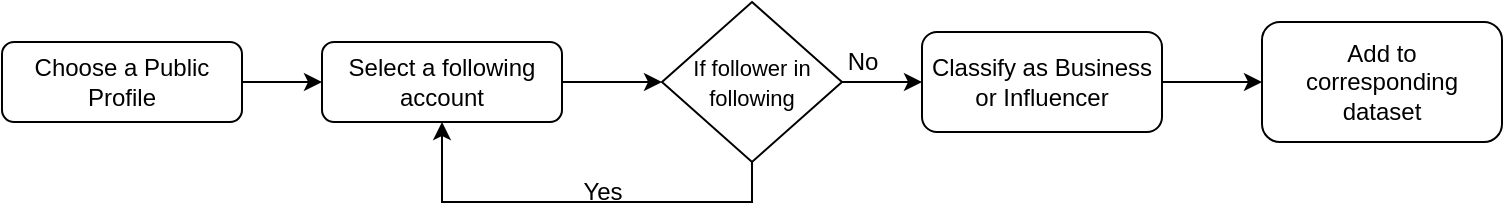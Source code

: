 <mxfile version="21.6.8" type="github">
  <diagram id="C5RBs43oDa-KdzZeNtuy" name="Page-1">
    <mxGraphModel dx="1050" dy="534" grid="1" gridSize="10" guides="1" tooltips="1" connect="1" arrows="1" fold="1" page="1" pageScale="1" pageWidth="827" pageHeight="1169" math="0" shadow="0">
      <root>
        <mxCell id="WIyWlLk6GJQsqaUBKTNV-0" />
        <mxCell id="WIyWlLk6GJQsqaUBKTNV-1" parent="WIyWlLk6GJQsqaUBKTNV-0" />
        <mxCell id="88bLsYMCCJMr_hgB6Jix-12" value="" style="edgeStyle=orthogonalEdgeStyle;rounded=0;orthogonalLoop=1;jettySize=auto;html=1;" parent="WIyWlLk6GJQsqaUBKTNV-1" source="WIyWlLk6GJQsqaUBKTNV-3" target="WIyWlLk6GJQsqaUBKTNV-7" edge="1">
          <mxGeometry relative="1" as="geometry" />
        </mxCell>
        <mxCell id="WIyWlLk6GJQsqaUBKTNV-3" value="Choose a Public Profile" style="rounded=1;whiteSpace=wrap;html=1;fontSize=12;glass=0;strokeWidth=1;shadow=0;" parent="WIyWlLk6GJQsqaUBKTNV-1" vertex="1">
          <mxGeometry x="90" y="40" width="120" height="40" as="geometry" />
        </mxCell>
        <mxCell id="88bLsYMCCJMr_hgB6Jix-13" value="" style="edgeStyle=orthogonalEdgeStyle;rounded=0;orthogonalLoop=1;jettySize=auto;html=1;" parent="WIyWlLk6GJQsqaUBKTNV-1" source="WIyWlLk6GJQsqaUBKTNV-7" target="88bLsYMCCJMr_hgB6Jix-2" edge="1">
          <mxGeometry relative="1" as="geometry" />
        </mxCell>
        <mxCell id="WIyWlLk6GJQsqaUBKTNV-7" value="Select a following account" style="rounded=1;whiteSpace=wrap;html=1;fontSize=12;glass=0;strokeWidth=1;shadow=0;" parent="WIyWlLk6GJQsqaUBKTNV-1" vertex="1">
          <mxGeometry x="250" y="40" width="120" height="40" as="geometry" />
        </mxCell>
        <mxCell id="88bLsYMCCJMr_hgB6Jix-15" style="edgeStyle=orthogonalEdgeStyle;rounded=0;orthogonalLoop=1;jettySize=auto;html=1;exitX=0.5;exitY=1;exitDx=0;exitDy=0;" parent="WIyWlLk6GJQsqaUBKTNV-1" source="88bLsYMCCJMr_hgB6Jix-2" target="WIyWlLk6GJQsqaUBKTNV-7" edge="1">
          <mxGeometry relative="1" as="geometry">
            <mxPoint x="420" y="130" as="sourcePoint" />
            <mxPoint x="302.32" y="152.32" as="targetPoint" />
            <Array as="points">
              <mxPoint x="465" y="120" />
              <mxPoint x="310" y="120" />
            </Array>
          </mxGeometry>
        </mxCell>
        <mxCell id="88bLsYMCCJMr_hgB6Jix-16" value="" style="edgeStyle=orthogonalEdgeStyle;rounded=0;orthogonalLoop=1;jettySize=auto;html=1;" parent="WIyWlLk6GJQsqaUBKTNV-1" source="88bLsYMCCJMr_hgB6Jix-2" target="88bLsYMCCJMr_hgB6Jix-9" edge="1">
          <mxGeometry relative="1" as="geometry" />
        </mxCell>
        <mxCell id="88bLsYMCCJMr_hgB6Jix-2" value="&lt;font style=&quot;font-size: 11px;&quot;&gt;If follower in following&lt;/font&gt;" style="rhombus;whiteSpace=wrap;html=1;" parent="WIyWlLk6GJQsqaUBKTNV-1" vertex="1">
          <mxGeometry x="420" y="20" width="90" height="80" as="geometry" />
        </mxCell>
        <mxCell id="88bLsYMCCJMr_hgB6Jix-8" value="No" style="text;html=1;align=center;verticalAlign=middle;resizable=0;points=[];autosize=1;strokeColor=none;fillColor=none;" parent="WIyWlLk6GJQsqaUBKTNV-1" vertex="1">
          <mxGeometry x="500" y="35" width="40" height="30" as="geometry" />
        </mxCell>
        <mxCell id="88bLsYMCCJMr_hgB6Jix-17" value="" style="edgeStyle=orthogonalEdgeStyle;rounded=0;orthogonalLoop=1;jettySize=auto;html=1;" parent="WIyWlLk6GJQsqaUBKTNV-1" source="88bLsYMCCJMr_hgB6Jix-9" target="88bLsYMCCJMr_hgB6Jix-11" edge="1">
          <mxGeometry relative="1" as="geometry" />
        </mxCell>
        <mxCell id="88bLsYMCCJMr_hgB6Jix-9" value="Classify as Business or Influencer" style="rounded=1;whiteSpace=wrap;html=1;" parent="WIyWlLk6GJQsqaUBKTNV-1" vertex="1">
          <mxGeometry x="550" y="35" width="120" height="50" as="geometry" />
        </mxCell>
        <mxCell id="88bLsYMCCJMr_hgB6Jix-11" value="Add to &lt;br&gt;corresponding dataset" style="rounded=1;whiteSpace=wrap;html=1;" parent="WIyWlLk6GJQsqaUBKTNV-1" vertex="1">
          <mxGeometry x="720" y="30" width="120" height="60" as="geometry" />
        </mxCell>
        <mxCell id="88bLsYMCCJMr_hgB6Jix-18" value="Yes" style="text;html=1;align=center;verticalAlign=middle;resizable=0;points=[];autosize=1;strokeColor=none;fillColor=none;" parent="WIyWlLk6GJQsqaUBKTNV-1" vertex="1">
          <mxGeometry x="370" y="100" width="40" height="30" as="geometry" />
        </mxCell>
      </root>
    </mxGraphModel>
  </diagram>
</mxfile>
